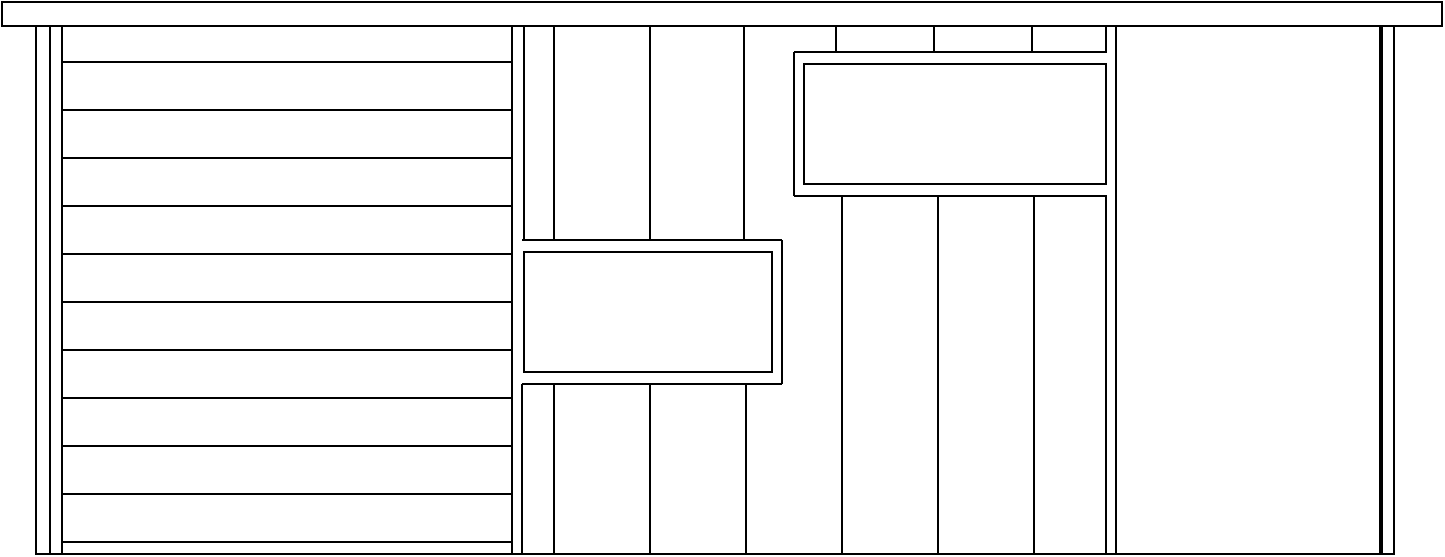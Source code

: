 <mxfile version="10.6.9" type="github"><diagram id="NxlQ8bqLyU6EwYpoMopH" name="Page-1"><mxGraphModel dx="520" dy="321" grid="1" gridSize="1" guides="1" tooltips="1" connect="1" arrows="1" fold="1" page="1" pageScale="1" pageWidth="1100" pageHeight="850" math="0" shadow="0"><root><mxCell id="0"/><mxCell id="1" parent="0"/><mxCell id="kO-maVPEDU3jo5znh7mr-5" value="" style="rounded=0;whiteSpace=wrap;html=1;" vertex="1" parent="1"><mxGeometry x="270" y="330" width="660" height="6" as="geometry"/></mxCell><mxCell id="kO-maVPEDU3jo5znh7mr-11" value="" style="rounded=0;whiteSpace=wrap;html=1;" vertex="1" parent="1"><mxGeometry x="270" y="234" width="228" height="24" as="geometry"/></mxCell><mxCell id="kO-maVPEDU3jo5znh7mr-9" value="" style="rounded=0;whiteSpace=wrap;html=1;" vertex="1" parent="1"><mxGeometry x="270" y="282" width="228" height="24" as="geometry"/></mxCell><mxCell id="kO-maVPEDU3jo5znh7mr-1" value="" style="rounded=0;whiteSpace=wrap;html=1;" vertex="1" parent="1"><mxGeometry x="257" y="72" width="672" height="264" as="geometry"/></mxCell><mxCell id="kO-maVPEDU3jo5znh7mr-8" value="" style="rounded=0;whiteSpace=wrap;html=1;" vertex="1" parent="1"><mxGeometry x="270" y="306" width="225" height="24" as="geometry"/></mxCell><mxCell id="kO-maVPEDU3jo5znh7mr-2" value="" style="rounded=0;whiteSpace=wrap;html=1;" vertex="1" parent="1"><mxGeometry x="240" y="60" width="720" height="12" as="geometry"/></mxCell><mxCell id="kO-maVPEDU3jo5znh7mr-3" value="" style="rounded=0;whiteSpace=wrap;html=1;" vertex="1" parent="1"><mxGeometry x="264" y="72" width="6" height="264" as="geometry"/></mxCell><mxCell id="kO-maVPEDU3jo5znh7mr-4" value="" style="rounded=0;whiteSpace=wrap;html=1;" vertex="1" parent="1"><mxGeometry x="930" y="72" width="6" height="264" as="geometry"/></mxCell><mxCell id="kO-maVPEDU3jo5znh7mr-10" value="" style="rounded=0;whiteSpace=wrap;html=1;" vertex="1" parent="1"><mxGeometry x="270" y="258" width="225" height="24" as="geometry"/></mxCell><mxCell id="kO-maVPEDU3jo5znh7mr-12" value="" style="rounded=0;whiteSpace=wrap;html=1;" vertex="1" parent="1"><mxGeometry x="270" y="210" width="225" height="24" as="geometry"/></mxCell><mxCell id="kO-maVPEDU3jo5znh7mr-13" value="" style="rounded=0;whiteSpace=wrap;html=1;" vertex="1" parent="1"><mxGeometry x="270" y="186" width="225" height="24" as="geometry"/></mxCell><mxCell id="kO-maVPEDU3jo5znh7mr-14" value="" style="rounded=0;whiteSpace=wrap;html=1;" vertex="1" parent="1"><mxGeometry x="270" y="162" width="225" height="24" as="geometry"/></mxCell><mxCell id="kO-maVPEDU3jo5znh7mr-15" value="" style="rounded=0;whiteSpace=wrap;html=1;" vertex="1" parent="1"><mxGeometry x="270" y="138" width="225" height="24" as="geometry"/></mxCell><mxCell id="kO-maVPEDU3jo5znh7mr-16" value="" style="rounded=0;whiteSpace=wrap;html=1;" vertex="1" parent="1"><mxGeometry x="270" y="114" width="225" height="24" as="geometry"/></mxCell><mxCell id="kO-maVPEDU3jo5znh7mr-17" value="" style="rounded=0;whiteSpace=wrap;html=1;" vertex="1" parent="1"><mxGeometry x="270" y="90" width="225" height="24" as="geometry"/></mxCell><mxCell id="kO-maVPEDU3jo5znh7mr-19" value="" style="rounded=0;whiteSpace=wrap;html=1;" vertex="1" parent="1"><mxGeometry x="564" y="251" width="48" height="85" as="geometry"/></mxCell><mxCell id="kO-maVPEDU3jo5znh7mr-21" value="" style="rounded=0;whiteSpace=wrap;html=1;" vertex="1" parent="1"><mxGeometry x="660" y="157" width="48" height="179" as="geometry"/></mxCell><mxCell id="kO-maVPEDU3jo5znh7mr-22" value="" style="rounded=0;whiteSpace=wrap;html=1;" vertex="1" parent="1"><mxGeometry x="708" y="157" width="48" height="179" as="geometry"/></mxCell><mxCell id="kO-maVPEDU3jo5znh7mr-23" value="" style="rounded=0;whiteSpace=wrap;html=1;" vertex="1" parent="1"><mxGeometry x="756" y="157" width="36" height="179" as="geometry"/></mxCell><mxCell id="kO-maVPEDU3jo5znh7mr-26" value="" style="line;strokeWidth=1;direction=south;html=1;" vertex="1" parent="1"><mxGeometry x="490" y="72" width="10" height="264" as="geometry"/></mxCell><mxCell id="kO-maVPEDU3jo5znh7mr-27" value="" style="line;strokeWidth=1;direction=south;html=1;" vertex="1" parent="1"><mxGeometry x="495" y="251" width="10" height="85" as="geometry"/></mxCell><mxCell id="kO-maVPEDU3jo5znh7mr-28" value="" style="line;strokeWidth=1;html=1;" vertex="1" parent="1"><mxGeometry x="500" y="246" width="130" height="10" as="geometry"/></mxCell><mxCell id="kO-maVPEDU3jo5znh7mr-29" value="" style="line;strokeWidth=1;direction=south;html=1;" vertex="1" parent="1"><mxGeometry x="625" y="179" width="10" height="72" as="geometry"/></mxCell><mxCell id="kO-maVPEDU3jo5znh7mr-30" value="" style="line;strokeWidth=1;html=1;" vertex="1" parent="1"><mxGeometry x="500" y="174" width="130" height="10" as="geometry"/></mxCell><mxCell id="kO-maVPEDU3jo5znh7mr-31" value="" style="line;strokeWidth=1;direction=south;html=1;" vertex="1" parent="1"><mxGeometry x="496" y="72" width="10" height="107" as="geometry"/></mxCell><mxCell id="kO-maVPEDU3jo5znh7mr-34" value="" style="line;strokeWidth=1;direction=south;html=1;" vertex="1" parent="1"><mxGeometry x="606" y="72" width="10" height="107" as="geometry"/></mxCell><mxCell id="kO-maVPEDU3jo5znh7mr-35" value="" style="rounded=0;whiteSpace=wrap;html=1;" vertex="1" parent="1"><mxGeometry x="516" y="72" width="48" height="107" as="geometry"/></mxCell><mxCell id="kO-maVPEDU3jo5znh7mr-18" value="" style="rounded=0;whiteSpace=wrap;html=1;" vertex="1" parent="1"><mxGeometry x="516" y="251" width="48" height="85" as="geometry"/></mxCell><mxCell id="kO-maVPEDU3jo5znh7mr-38" value="" style="rounded=0;whiteSpace=wrap;html=1;strokeWidth=1;" vertex="1" parent="1"><mxGeometry x="501" y="185" width="124" height="60" as="geometry"/></mxCell><mxCell id="kO-maVPEDU3jo5znh7mr-39" value="" style="line;strokeWidth=1;direction=south;html=1;" vertex="1" parent="1"><mxGeometry x="792" y="72" width="10" height="264" as="geometry"/></mxCell><mxCell id="kO-maVPEDU3jo5znh7mr-40" value="" style="line;strokeWidth=1;html=1;" vertex="1" parent="1"><mxGeometry x="636" y="152" width="156" height="10" as="geometry"/></mxCell><mxCell id="kO-maVPEDU3jo5znh7mr-41" value="" style="line;strokeWidth=1;direction=south;html=1;" vertex="1" parent="1"><mxGeometry x="631" y="85" width="10" height="72" as="geometry"/></mxCell><mxCell id="kO-maVPEDU3jo5znh7mr-42" value="" style="line;strokeWidth=1;html=1;" vertex="1" parent="1"><mxGeometry x="636" y="80" width="156" height="10" as="geometry"/></mxCell><mxCell id="kO-maVPEDU3jo5znh7mr-43" value="" style="rounded=0;whiteSpace=wrap;html=1;" vertex="1" parent="1"><mxGeometry x="755" y="72" width="37" height="13" as="geometry"/></mxCell><mxCell id="kO-maVPEDU3jo5znh7mr-44" value="" style="rounded=0;whiteSpace=wrap;html=1;" vertex="1" parent="1"><mxGeometry x="706" y="72" width="49" height="13" as="geometry"/></mxCell><mxCell id="kO-maVPEDU3jo5znh7mr-45" value="" style="rounded=0;whiteSpace=wrap;html=1;" vertex="1" parent="1"><mxGeometry x="657" y="72" width="49" height="13" as="geometry"/></mxCell><mxCell id="kO-maVPEDU3jo5znh7mr-46" value="" style="rounded=0;whiteSpace=wrap;html=1;strokeWidth=1;" vertex="1" parent="1"><mxGeometry x="641" y="91" width="151" height="60" as="geometry"/></mxCell></root></mxGraphModel></diagram></mxfile>